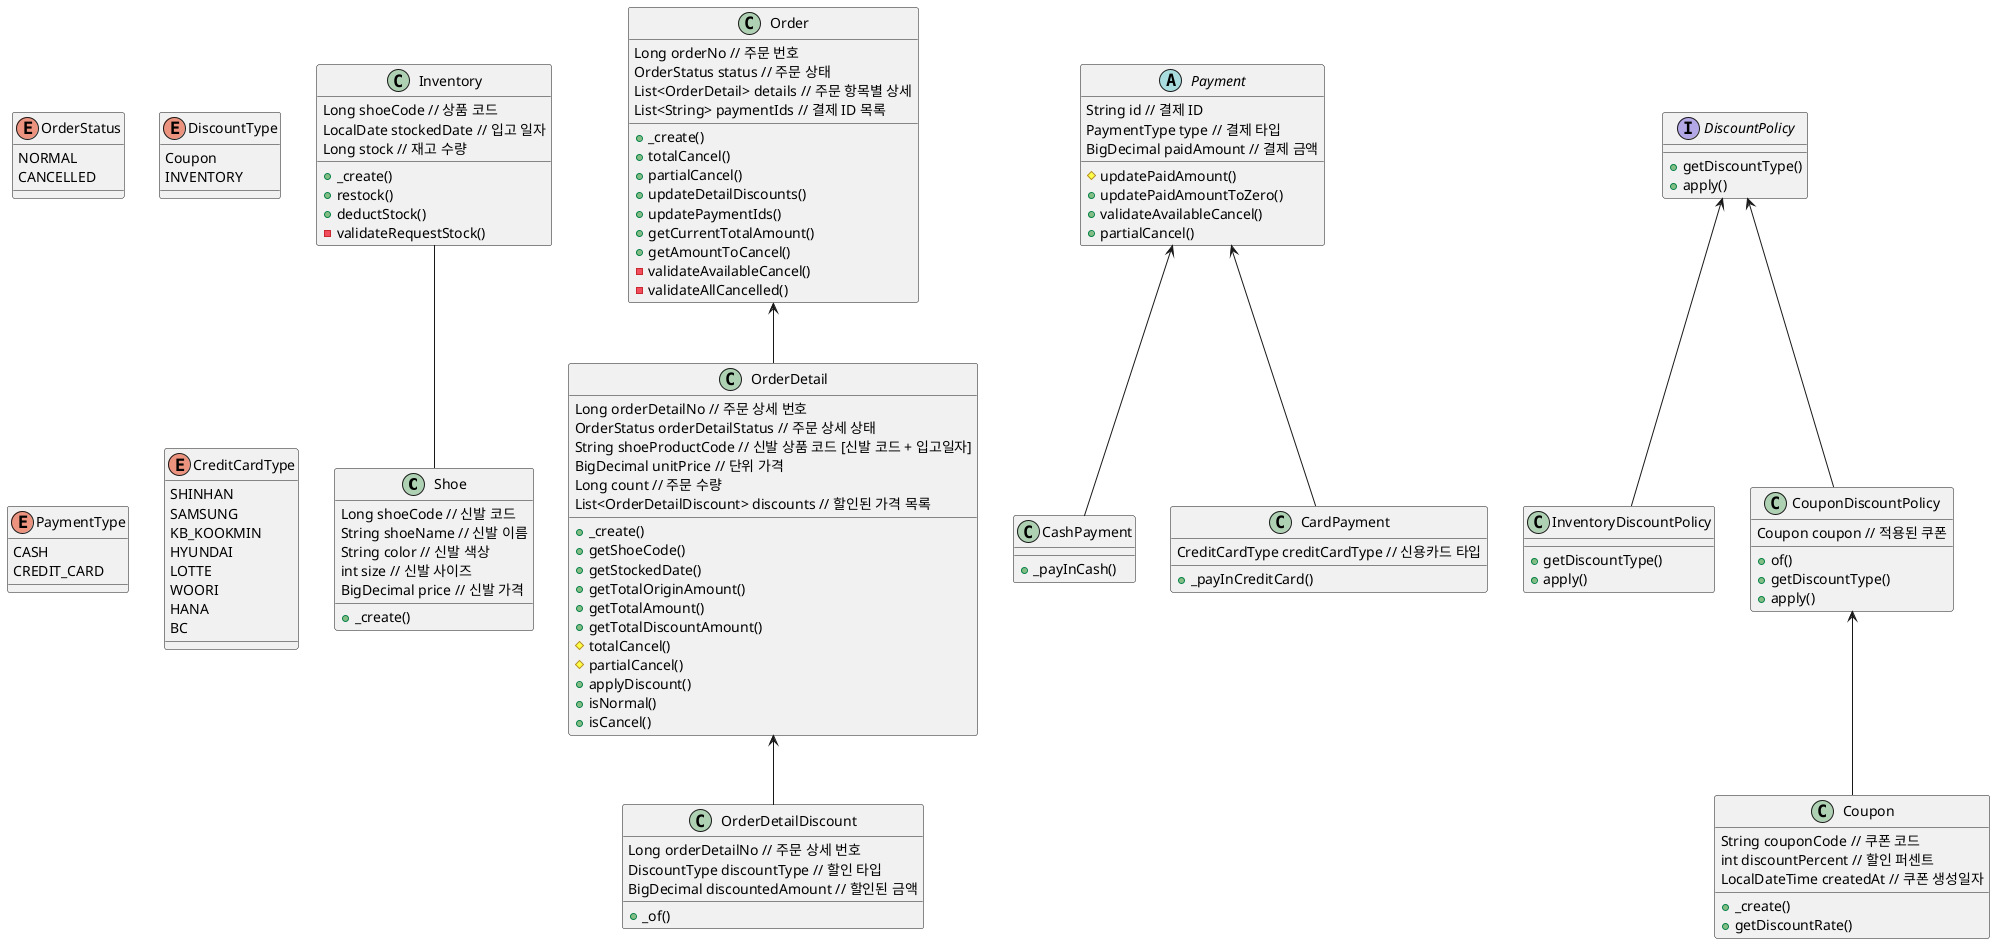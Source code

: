 @startuml

class Shoe {
Long shoeCode // 신발 코드
String shoeName // 신발 이름
String color // 신발 색상
int size // 신발 사이즈
BigDecimal price // 신발 가격
+ _create()
}

enum OrderStatus {
NORMAL
CANCELLED
}

class Order {
Long orderNo // 주문 번호
OrderStatus status // 주문 상태
List<OrderDetail> details // 주문 항목별 상세
List<String> paymentIds // 결제 ID 목록
+ _create()
+ totalCancel()
+ partialCancel()
+ updateDetailDiscounts()
+ updatePaymentIds()
+ getCurrentTotalAmount()
+ getAmountToCancel()
- validateAvailableCancel()
- validateAllCancelled()
}

class OrderDetail {
Long orderDetailNo // 주문 상세 번호
OrderStatus orderDetailStatus // 주문 상세 상태
String shoeProductCode // 신발 상품 코드 [신발 코드 + 입고일자]
BigDecimal unitPrice // 단위 가격
Long count // 주문 수량
List<OrderDetailDiscount> discounts // 할인된 가격 목록
+ _create()
+ getShoeCode()
+ getStockedDate()
+ getTotalOriginAmount()
+ getTotalAmount()
+ getTotalDiscountAmount()
# totalCancel()
# partialCancel()
+ applyDiscount()
+ isNormal()
+ isCancel()
}

class OrderDetailDiscount {
Long orderDetailNo // 주문 상세 번호
DiscountType discountType // 할인 타입
BigDecimal discountedAmount // 할인된 금액
+ _of()
}

enum DiscountType {
Coupon
INVENTORY
}

enum PaymentType {
CASH
CREDIT_CARD
}

enum CreditCardType {
SHINHAN
SAMSUNG
KB_KOOKMIN
HYUNDAI
LOTTE
WOORI
HANA
BC
}

abstract class Payment {
String id // 결제 ID
PaymentType type // 결제 타입
BigDecimal paidAmount // 결제 금액
# updatePaidAmount()
+ updatePaidAmountToZero()
+ validateAvailableCancel()
+ partialCancel()
}

class CashPayment {
+ _payInCash()
}

class CardPayment {
CreditCardType creditCardType // 신용카드 타입
+ _payInCreditCard()
}

class Inventory {
Long shoeCode // 상품 코드
LocalDate stockedDate // 입고 일자
Long stock // 재고 수량
+ _create()
+ restock()
+ deductStock()
- validateRequestStock()
}

interface DiscountPolicy {
+ getDiscountType()
+ apply()
}

class InventoryDiscountPolicy {
+ getDiscountType()
+ apply()
}

class CouponDiscountPolicy {
Coupon coupon // 적용된 쿠폰
+ of()
+ getDiscountType()
+ apply()
}

class Coupon {
String couponCode // 쿠폰 코드
int discountPercent // 할인 퍼센트
LocalDateTime createdAt // 쿠폰 생성일자
+ _create()
+ getDiscountRate()
}

Order <-- OrderDetail
OrderDetail <-- OrderDetailDiscount
Payment <-- CashPayment
Payment <-- CardPayment
Inventory -- Shoe
DiscountPolicy <-- InventoryDiscountPolicy
DiscountPolicy <-- CouponDiscountPolicy
CouponDiscountPolicy <-- Coupon

@enduml